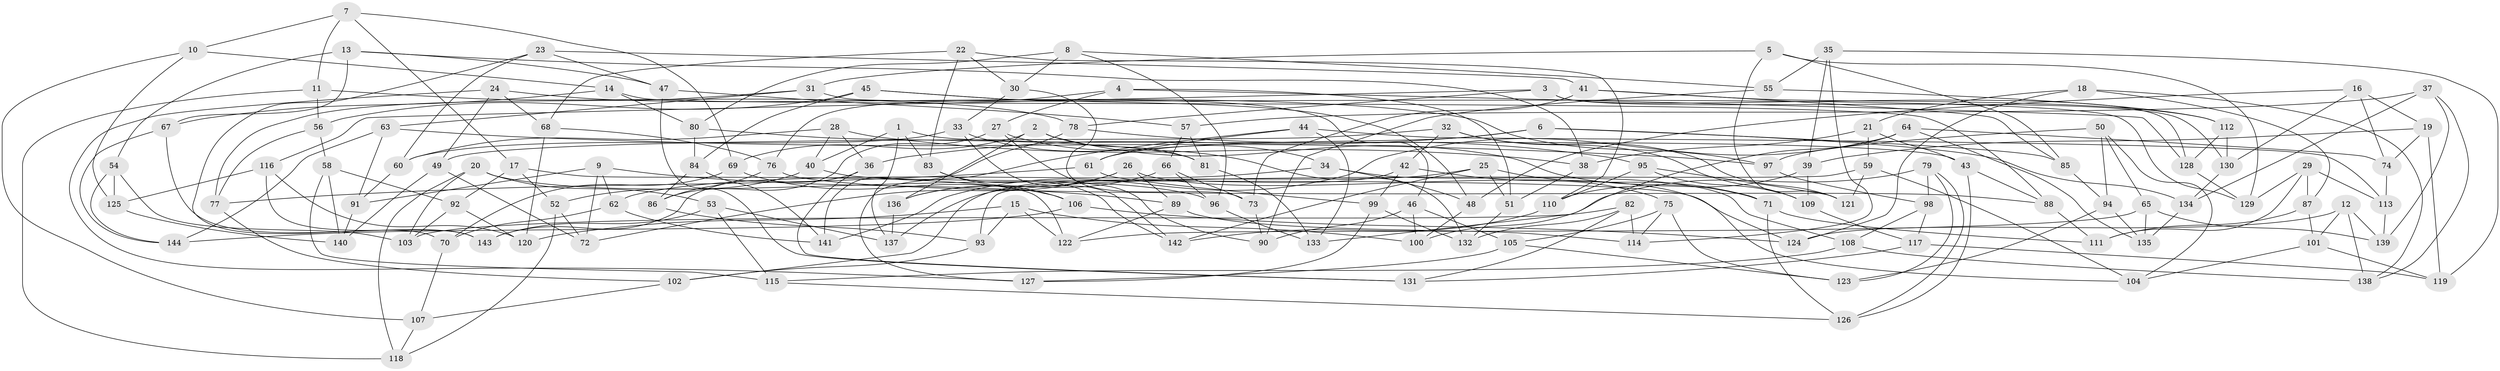 // coarse degree distribution, {4: 0.5544554455445545, 6: 0.2871287128712871, 5: 0.12871287128712872, 3: 0.0297029702970297}
// Generated by graph-tools (version 1.1) at 2025/38/03/04/25 23:38:08]
// undirected, 144 vertices, 288 edges
graph export_dot {
  node [color=gray90,style=filled];
  1;
  2;
  3;
  4;
  5;
  6;
  7;
  8;
  9;
  10;
  11;
  12;
  13;
  14;
  15;
  16;
  17;
  18;
  19;
  20;
  21;
  22;
  23;
  24;
  25;
  26;
  27;
  28;
  29;
  30;
  31;
  32;
  33;
  34;
  35;
  36;
  37;
  38;
  39;
  40;
  41;
  42;
  43;
  44;
  45;
  46;
  47;
  48;
  49;
  50;
  51;
  52;
  53;
  54;
  55;
  56;
  57;
  58;
  59;
  60;
  61;
  62;
  63;
  64;
  65;
  66;
  67;
  68;
  69;
  70;
  71;
  72;
  73;
  74;
  75;
  76;
  77;
  78;
  79;
  80;
  81;
  82;
  83;
  84;
  85;
  86;
  87;
  88;
  89;
  90;
  91;
  92;
  93;
  94;
  95;
  96;
  97;
  98;
  99;
  100;
  101;
  102;
  103;
  104;
  105;
  106;
  107;
  108;
  109;
  110;
  111;
  112;
  113;
  114;
  115;
  116;
  117;
  118;
  119;
  120;
  121;
  122;
  123;
  124;
  125;
  126;
  127;
  128;
  129;
  130;
  131;
  132;
  133;
  134;
  135;
  136;
  137;
  138;
  139;
  140;
  141;
  142;
  143;
  144;
  1 -- 137;
  1 -- 83;
  1 -- 40;
  1 -- 43;
  2 -- 71;
  2 -- 136;
  2 -- 69;
  2 -- 81;
  3 -- 78;
  3 -- 116;
  3 -- 128;
  3 -- 130;
  4 -- 27;
  4 -- 128;
  4 -- 76;
  4 -- 51;
  5 -- 121;
  5 -- 85;
  5 -- 129;
  5 -- 31;
  6 -- 134;
  6 -- 36;
  6 -- 85;
  6 -- 61;
  7 -- 11;
  7 -- 69;
  7 -- 10;
  7 -- 17;
  8 -- 30;
  8 -- 80;
  8 -- 55;
  8 -- 96;
  9 -- 62;
  9 -- 91;
  9 -- 72;
  9 -- 89;
  10 -- 125;
  10 -- 14;
  10 -- 107;
  11 -- 56;
  11 -- 118;
  11 -- 78;
  12 -- 139;
  12 -- 124;
  12 -- 101;
  12 -- 138;
  13 -- 67;
  13 -- 47;
  13 -- 38;
  13 -- 54;
  14 -- 80;
  14 -- 88;
  14 -- 67;
  15 -- 122;
  15 -- 93;
  15 -- 100;
  15 -- 120;
  16 -- 48;
  16 -- 74;
  16 -- 130;
  16 -- 19;
  17 -- 52;
  17 -- 92;
  17 -- 122;
  18 -- 138;
  18 -- 21;
  18 -- 124;
  18 -- 87;
  19 -- 119;
  19 -- 74;
  19 -- 39;
  20 -- 53;
  20 -- 96;
  20 -- 118;
  20 -- 103;
  21 -- 59;
  21 -- 38;
  21 -- 43;
  22 -- 30;
  22 -- 83;
  22 -- 110;
  22 -- 68;
  23 -- 60;
  23 -- 70;
  23 -- 41;
  23 -- 47;
  24 -- 49;
  24 -- 68;
  24 -- 127;
  24 -- 97;
  25 -- 71;
  25 -- 142;
  25 -- 137;
  25 -- 51;
  26 -- 89;
  26 -- 104;
  26 -- 72;
  26 -- 136;
  27 -- 90;
  27 -- 86;
  27 -- 34;
  28 -- 60;
  28 -- 38;
  28 -- 40;
  28 -- 36;
  29 -- 87;
  29 -- 111;
  29 -- 113;
  29 -- 129;
  30 -- 73;
  30 -- 33;
  31 -- 63;
  31 -- 77;
  31 -- 129;
  32 -- 49;
  32 -- 109;
  32 -- 42;
  32 -- 121;
  33 -- 60;
  33 -- 142;
  33 -- 132;
  34 -- 62;
  34 -- 48;
  34 -- 108;
  35 -- 119;
  35 -- 114;
  35 -- 55;
  35 -- 39;
  36 -- 131;
  36 -- 143;
  37 -- 57;
  37 -- 134;
  37 -- 138;
  37 -- 139;
  38 -- 51;
  39 -- 109;
  39 -- 110;
  40 -- 124;
  40 -- 52;
  41 -- 112;
  41 -- 85;
  41 -- 73;
  42 -- 75;
  42 -- 99;
  42 -- 102;
  43 -- 88;
  43 -- 126;
  44 -- 133;
  44 -- 113;
  44 -- 127;
  44 -- 61;
  45 -- 46;
  45 -- 56;
  45 -- 84;
  45 -- 48;
  46 -- 90;
  46 -- 105;
  46 -- 100;
  47 -- 57;
  47 -- 131;
  48 -- 100;
  49 -- 140;
  49 -- 72;
  50 -- 104;
  50 -- 94;
  50 -- 97;
  50 -- 65;
  51 -- 132;
  52 -- 72;
  52 -- 118;
  53 -- 115;
  53 -- 143;
  53 -- 137;
  54 -- 144;
  54 -- 103;
  54 -- 125;
  55 -- 112;
  55 -- 90;
  56 -- 58;
  56 -- 77;
  57 -- 81;
  57 -- 66;
  58 -- 92;
  58 -- 115;
  58 -- 140;
  59 -- 121;
  59 -- 93;
  59 -- 104;
  60 -- 91;
  61 -- 99;
  61 -- 77;
  62 -- 141;
  62 -- 70;
  63 -- 144;
  63 -- 97;
  63 -- 91;
  64 -- 135;
  64 -- 100;
  64 -- 141;
  64 -- 74;
  65 -- 135;
  65 -- 139;
  65 -- 122;
  66 -- 96;
  66 -- 73;
  66 -- 136;
  67 -- 143;
  67 -- 144;
  68 -- 76;
  68 -- 120;
  69 -- 70;
  69 -- 106;
  70 -- 107;
  71 -- 111;
  71 -- 126;
  73 -- 90;
  74 -- 113;
  75 -- 114;
  75 -- 123;
  75 -- 105;
  76 -- 88;
  76 -- 86;
  77 -- 102;
  78 -- 95;
  78 -- 141;
  79 -- 126;
  79 -- 133;
  79 -- 123;
  79 -- 98;
  80 -- 81;
  80 -- 84;
  81 -- 133;
  82 -- 132;
  82 -- 131;
  82 -- 103;
  82 -- 114;
  83 -- 106;
  83 -- 142;
  84 -- 86;
  84 -- 141;
  85 -- 94;
  86 -- 93;
  87 -- 101;
  87 -- 111;
  88 -- 111;
  89 -- 122;
  89 -- 114;
  91 -- 140;
  92 -- 120;
  92 -- 103;
  93 -- 102;
  94 -- 135;
  94 -- 123;
  95 -- 109;
  95 -- 121;
  95 -- 110;
  96 -- 133;
  97 -- 98;
  98 -- 117;
  98 -- 108;
  99 -- 127;
  99 -- 132;
  101 -- 104;
  101 -- 119;
  102 -- 107;
  105 -- 123;
  105 -- 127;
  106 -- 144;
  106 -- 124;
  107 -- 118;
  108 -- 115;
  108 -- 138;
  109 -- 117;
  110 -- 142;
  112 -- 128;
  112 -- 130;
  113 -- 139;
  115 -- 126;
  116 -- 125;
  116 -- 120;
  116 -- 143;
  117 -- 131;
  117 -- 119;
  125 -- 140;
  128 -- 129;
  130 -- 134;
  134 -- 135;
  136 -- 137;
}
